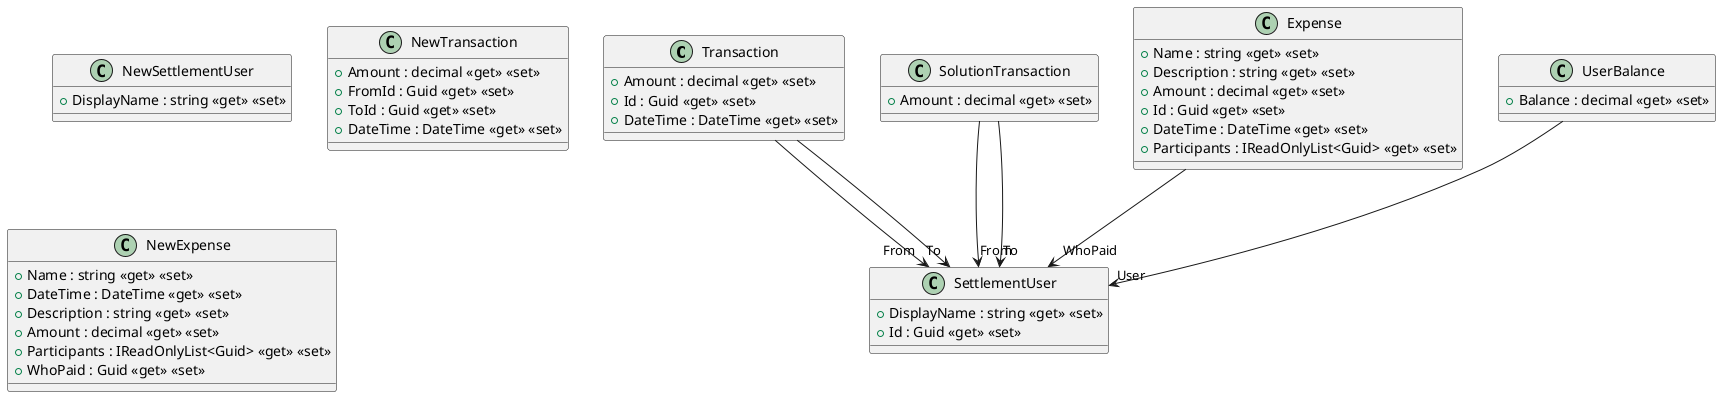 @startuml
class Transaction {
    + Amount : decimal <<get>> <<set>>
    + Id : Guid <<get>> <<set>>
    + DateTime : DateTime <<get>> <<set>>
}
Transaction --> "From" SettlementUser
Transaction --> "To" SettlementUser
class SolutionTransaction {
    + Amount : decimal <<get>> <<set>>
}
SolutionTransaction --> "From" SettlementUser
SolutionTransaction --> "To" SettlementUser
class NewSettlementUser {
    + DisplayName : string <<get>> <<set>>
}
class Expense {
    + Name : string <<get>> <<set>>
    + Description : string <<get>> <<set>>
    + Amount : decimal <<get>> <<set>>
    + Id : Guid <<get>> <<set>>
    + DateTime : DateTime <<get>> <<set>>
    + Participants : IReadOnlyList<Guid> <<get>> <<set>>
}
Expense --> "WhoPaid" SettlementUser
class NewTransaction {
    + Amount : decimal <<get>> <<set>>
    + FromId : Guid <<get>> <<set>>
    + ToId : Guid <<get>> <<set>>
    + DateTime : DateTime <<get>> <<set>>
}
class SettlementUser {
    + DisplayName : string <<get>> <<set>>
    + Id : Guid <<get>> <<set>>
}
class NewExpense {
    + Name : string <<get>> <<set>>
    + DateTime : DateTime <<get>> <<set>>
    + Description : string <<get>> <<set>>
    + Amount : decimal <<get>> <<set>>
    + Participants : IReadOnlyList<Guid> <<get>> <<set>>
    + WhoPaid : Guid <<get>> <<set>>
}
class UserBalance {
    + Balance : decimal <<get>> <<set>>
}
UserBalance --> "User" SettlementUser
@enduml
